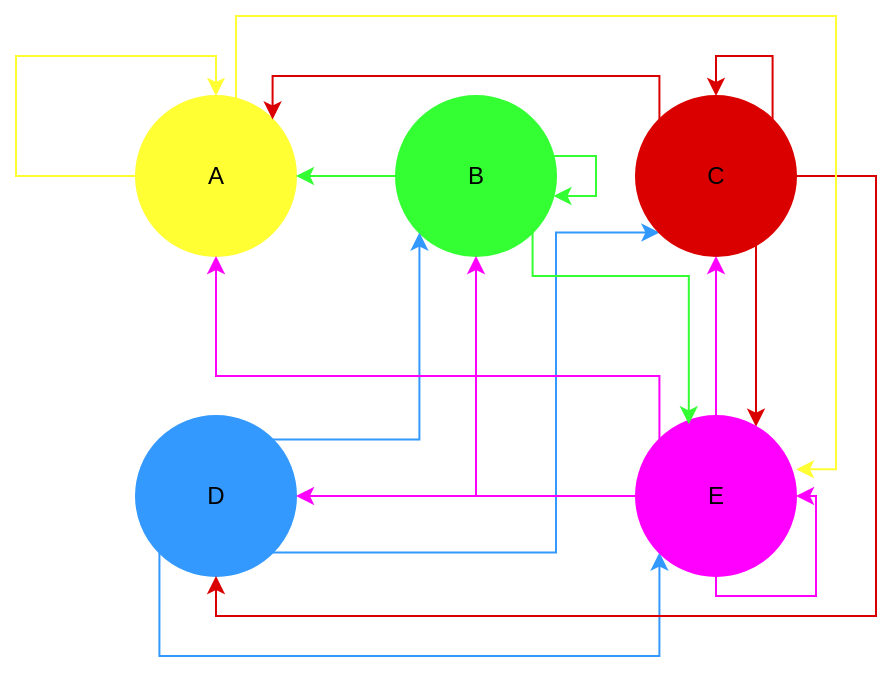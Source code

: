 <mxfile version="25.0.2">
  <diagram name="Page-1" id="z9JKXMGstpvtoDsStanR">
    <mxGraphModel dx="521" dy="621" grid="1" gridSize="10" guides="1" tooltips="1" connect="1" arrows="1" fold="1" page="1" pageScale="1" pageWidth="827" pageHeight="1169" math="0" shadow="0">
      <root>
        <mxCell id="0" />
        <mxCell id="1" parent="0" />
        <mxCell id="GgM75nva1jbVyNpEFccS-2" style="edgeStyle=orthogonalEdgeStyle;rounded=0;orthogonalLoop=1;jettySize=auto;html=1;exitX=0;exitY=0.5;exitDx=0;exitDy=0;entryX=0.5;entryY=0;entryDx=0;entryDy=0;fillColor=#FFFF33;strokeColor=#FFFF33;" edge="1" parent="1" source="auWAv1oeJqaU8cSK3UlQ-1" target="auWAv1oeJqaU8cSK3UlQ-1">
          <mxGeometry relative="1" as="geometry">
            <mxPoint x="220" y="170" as="targetPoint" />
            <Array as="points">
              <mxPoint x="130" y="230" />
              <mxPoint x="130" y="170" />
              <mxPoint x="230" y="170" />
            </Array>
          </mxGeometry>
        </mxCell>
        <mxCell id="auWAv1oeJqaU8cSK3UlQ-1" value="A" style="ellipse;whiteSpace=wrap;html=1;aspect=fixed;fillColor=#FFFF33;strokeColor=#FFFF33;" parent="1" vertex="1">
          <mxGeometry x="190" y="190" width="80" height="80" as="geometry" />
        </mxCell>
        <mxCell id="GgM75nva1jbVyNpEFccS-4" value="" style="edgeStyle=orthogonalEdgeStyle;rounded=0;orthogonalLoop=1;jettySize=auto;html=1;fillColor=#33FF33;strokeColor=#33FF33;" edge="1" parent="1" source="auWAv1oeJqaU8cSK3UlQ-2" target="auWAv1oeJqaU8cSK3UlQ-1">
          <mxGeometry relative="1" as="geometry" />
        </mxCell>
        <mxCell id="auWAv1oeJqaU8cSK3UlQ-2" value="B" style="ellipse;whiteSpace=wrap;html=1;aspect=fixed;fillColor=#33FF33;strokeColor=#33FF33;" parent="1" vertex="1">
          <mxGeometry x="320" y="190" width="80" height="80" as="geometry" />
        </mxCell>
        <mxCell id="GgM75nva1jbVyNpEFccS-13" style="edgeStyle=orthogonalEdgeStyle;rounded=0;orthogonalLoop=1;jettySize=auto;html=1;exitX=1;exitY=0;exitDx=0;exitDy=0;entryX=0;entryY=1;entryDx=0;entryDy=0;fillColor=#3399FF;strokeColor=#3399FF;" edge="1" parent="1" source="auWAv1oeJqaU8cSK3UlQ-3" target="auWAv1oeJqaU8cSK3UlQ-2">
          <mxGeometry relative="1" as="geometry" />
        </mxCell>
        <mxCell id="GgM75nva1jbVyNpEFccS-15" style="edgeStyle=orthogonalEdgeStyle;rounded=0;orthogonalLoop=1;jettySize=auto;html=1;exitX=1;exitY=1;exitDx=0;exitDy=0;entryX=0;entryY=1;entryDx=0;entryDy=0;fillColor=#3399FF;strokeColor=#3399FF;" edge="1" parent="1" source="auWAv1oeJqaU8cSK3UlQ-3" target="auWAv1oeJqaU8cSK3UlQ-4">
          <mxGeometry relative="1" as="geometry">
            <Array as="points">
              <mxPoint x="400" y="418" />
              <mxPoint x="400" y="258" />
            </Array>
          </mxGeometry>
        </mxCell>
        <mxCell id="GgM75nva1jbVyNpEFccS-16" style="edgeStyle=orthogonalEdgeStyle;rounded=0;orthogonalLoop=1;jettySize=auto;html=1;exitX=0;exitY=1;exitDx=0;exitDy=0;entryX=0;entryY=1;entryDx=0;entryDy=0;fillColor=#3399FF;strokeColor=#3399FF;" edge="1" parent="1" source="auWAv1oeJqaU8cSK3UlQ-3" target="auWAv1oeJqaU8cSK3UlQ-5">
          <mxGeometry relative="1" as="geometry">
            <Array as="points">
              <mxPoint x="202" y="470" />
              <mxPoint x="452" y="470" />
            </Array>
          </mxGeometry>
        </mxCell>
        <mxCell id="auWAv1oeJqaU8cSK3UlQ-3" value="D" style="ellipse;whiteSpace=wrap;html=1;aspect=fixed;fillColor=#3399FF;strokeColor=#3399FF;" parent="1" vertex="1">
          <mxGeometry x="190" y="350" width="80" height="80" as="geometry" />
        </mxCell>
        <mxCell id="GgM75nva1jbVyNpEFccS-9" style="edgeStyle=orthogonalEdgeStyle;rounded=0;orthogonalLoop=1;jettySize=auto;html=1;exitX=0;exitY=0;exitDx=0;exitDy=0;entryX=1;entryY=0;entryDx=0;entryDy=0;fillColor=#DB0000;strokeColor=#DB0000;" edge="1" parent="1" source="auWAv1oeJqaU8cSK3UlQ-4" target="auWAv1oeJqaU8cSK3UlQ-1">
          <mxGeometry relative="1" as="geometry">
            <Array as="points">
              <mxPoint x="452" y="180" />
              <mxPoint x="258" y="180" />
            </Array>
          </mxGeometry>
        </mxCell>
        <mxCell id="GgM75nva1jbVyNpEFccS-11" style="edgeStyle=orthogonalEdgeStyle;rounded=0;orthogonalLoop=1;jettySize=auto;html=1;exitX=1;exitY=0.5;exitDx=0;exitDy=0;entryX=0.5;entryY=1;entryDx=0;entryDy=0;fillColor=#DB0000;strokeColor=#DB0000;" edge="1" parent="1" source="auWAv1oeJqaU8cSK3UlQ-4" target="auWAv1oeJqaU8cSK3UlQ-3">
          <mxGeometry relative="1" as="geometry">
            <Array as="points">
              <mxPoint x="560" y="230" />
              <mxPoint x="560" y="450" />
              <mxPoint x="230" y="450" />
            </Array>
          </mxGeometry>
        </mxCell>
        <mxCell id="GgM75nva1jbVyNpEFccS-12" style="edgeStyle=orthogonalEdgeStyle;rounded=0;orthogonalLoop=1;jettySize=auto;html=1;exitX=1;exitY=1;exitDx=0;exitDy=0;fillColor=#DB0000;strokeColor=#DB0000;" edge="1" parent="1" source="auWAv1oeJqaU8cSK3UlQ-4" target="auWAv1oeJqaU8cSK3UlQ-5">
          <mxGeometry relative="1" as="geometry">
            <Array as="points">
              <mxPoint x="500" y="258" />
            </Array>
          </mxGeometry>
        </mxCell>
        <mxCell id="auWAv1oeJqaU8cSK3UlQ-4" value="C" style="ellipse;whiteSpace=wrap;html=1;aspect=fixed;fillColor=#DB0000;strokeColor=#DB0000;" parent="1" vertex="1">
          <mxGeometry x="440" y="190" width="80" height="80" as="geometry" />
        </mxCell>
        <mxCell id="auWAv1oeJqaU8cSK3UlQ-7" style="edgeStyle=orthogonalEdgeStyle;rounded=0;orthogonalLoop=1;jettySize=auto;html=1;fillColor=#FF00FF;strokeColor=#FF00FF;" parent="1" source="auWAv1oeJqaU8cSK3UlQ-5" target="auWAv1oeJqaU8cSK3UlQ-5" edge="1">
          <mxGeometry relative="1" as="geometry">
            <mxPoint x="520" y="450" as="targetPoint" />
            <Array as="points">
              <mxPoint x="480" y="440" />
              <mxPoint x="530" y="440" />
              <mxPoint x="530" y="390" />
            </Array>
          </mxGeometry>
        </mxCell>
        <mxCell id="auWAv1oeJqaU8cSK3UlQ-9" style="edgeStyle=orthogonalEdgeStyle;rounded=0;orthogonalLoop=1;jettySize=auto;html=1;exitX=0.5;exitY=0;exitDx=0;exitDy=0;entryX=0.5;entryY=1;entryDx=0;entryDy=0;strokeColor=#FF00FF;fillColor=#FF00FF;" parent="1" source="auWAv1oeJqaU8cSK3UlQ-5" target="auWAv1oeJqaU8cSK3UlQ-4" edge="1">
          <mxGeometry relative="1" as="geometry" />
        </mxCell>
        <mxCell id="auWAv1oeJqaU8cSK3UlQ-11" style="edgeStyle=orthogonalEdgeStyle;rounded=0;orthogonalLoop=1;jettySize=auto;html=1;entryX=0.5;entryY=1;entryDx=0;entryDy=0;strokeColor=#FF00FF;fillColor=#FF00FF;" parent="1" source="auWAv1oeJqaU8cSK3UlQ-5" target="auWAv1oeJqaU8cSK3UlQ-2" edge="1">
          <mxGeometry relative="1" as="geometry">
            <Array as="points">
              <mxPoint x="360" y="390" />
            </Array>
          </mxGeometry>
        </mxCell>
        <mxCell id="auWAv1oeJqaU8cSK3UlQ-12" style="edgeStyle=orthogonalEdgeStyle;rounded=0;orthogonalLoop=1;jettySize=auto;html=1;entryX=1;entryY=0.5;entryDx=0;entryDy=0;strokeColor=#FF00FF;fillColor=#FF00FF;" parent="1" source="auWAv1oeJqaU8cSK3UlQ-5" target="auWAv1oeJqaU8cSK3UlQ-3" edge="1">
          <mxGeometry relative="1" as="geometry" />
        </mxCell>
        <mxCell id="auWAv1oeJqaU8cSK3UlQ-16" style="edgeStyle=orthogonalEdgeStyle;rounded=0;orthogonalLoop=1;jettySize=auto;html=1;exitX=0;exitY=0;exitDx=0;exitDy=0;strokeColor=#FF00FF;fillColor=#FF00FF;" parent="1" source="auWAv1oeJqaU8cSK3UlQ-5" edge="1">
          <mxGeometry relative="1" as="geometry">
            <Array as="points">
              <mxPoint x="452" y="330" />
              <mxPoint x="230" y="330" />
            </Array>
            <mxPoint x="230" y="270" as="targetPoint" />
          </mxGeometry>
        </mxCell>
        <mxCell id="auWAv1oeJqaU8cSK3UlQ-5" value="E" style="ellipse;whiteSpace=wrap;html=1;aspect=fixed;fillColor=#FF00FF;strokeColor=#FF00FF;" parent="1" vertex="1">
          <mxGeometry x="440" y="350" width="80" height="80" as="geometry" />
        </mxCell>
        <mxCell id="GgM75nva1jbVyNpEFccS-3" style="edgeStyle=orthogonalEdgeStyle;rounded=0;orthogonalLoop=1;jettySize=auto;html=1;entryX=1;entryY=0.333;entryDx=0;entryDy=0;entryPerimeter=0;strokeColor=#FFFF33;fillColor=#FFFF33;" edge="1" parent="1" source="auWAv1oeJqaU8cSK3UlQ-1" target="auWAv1oeJqaU8cSK3UlQ-5">
          <mxGeometry relative="1" as="geometry">
            <Array as="points">
              <mxPoint x="240" y="150" />
              <mxPoint x="540" y="150" />
              <mxPoint x="540" y="377" />
            </Array>
          </mxGeometry>
        </mxCell>
        <mxCell id="GgM75nva1jbVyNpEFccS-5" style="edgeStyle=orthogonalEdgeStyle;rounded=0;orthogonalLoop=1;jettySize=auto;html=1;fillColor=#33FF33;strokeColor=#33FF33;" edge="1" parent="1" source="auWAv1oeJqaU8cSK3UlQ-2" target="auWAv1oeJqaU8cSK3UlQ-2">
          <mxGeometry relative="1" as="geometry" />
        </mxCell>
        <mxCell id="GgM75nva1jbVyNpEFccS-6" style="edgeStyle=orthogonalEdgeStyle;rounded=0;orthogonalLoop=1;jettySize=auto;html=1;exitX=1;exitY=1;exitDx=0;exitDy=0;entryX=0.33;entryY=0.052;entryDx=0;entryDy=0;entryPerimeter=0;fillColor=#33FF33;strokeColor=#33FF33;" edge="1" parent="1" source="auWAv1oeJqaU8cSK3UlQ-2" target="auWAv1oeJqaU8cSK3UlQ-5">
          <mxGeometry relative="1" as="geometry">
            <Array as="points">
              <mxPoint x="388" y="280" />
              <mxPoint x="466" y="280" />
            </Array>
          </mxGeometry>
        </mxCell>
        <mxCell id="GgM75nva1jbVyNpEFccS-10" style="edgeStyle=orthogonalEdgeStyle;rounded=0;orthogonalLoop=1;jettySize=auto;html=1;exitX=1;exitY=0;exitDx=0;exitDy=0;entryX=0.5;entryY=0;entryDx=0;entryDy=0;fillColor=#DB0000;strokeColor=#DB0000;" edge="1" parent="1" source="auWAv1oeJqaU8cSK3UlQ-4" target="auWAv1oeJqaU8cSK3UlQ-4">
          <mxGeometry relative="1" as="geometry">
            <Array as="points">
              <mxPoint x="508" y="170" />
              <mxPoint x="480" y="170" />
            </Array>
          </mxGeometry>
        </mxCell>
      </root>
    </mxGraphModel>
  </diagram>
</mxfile>
